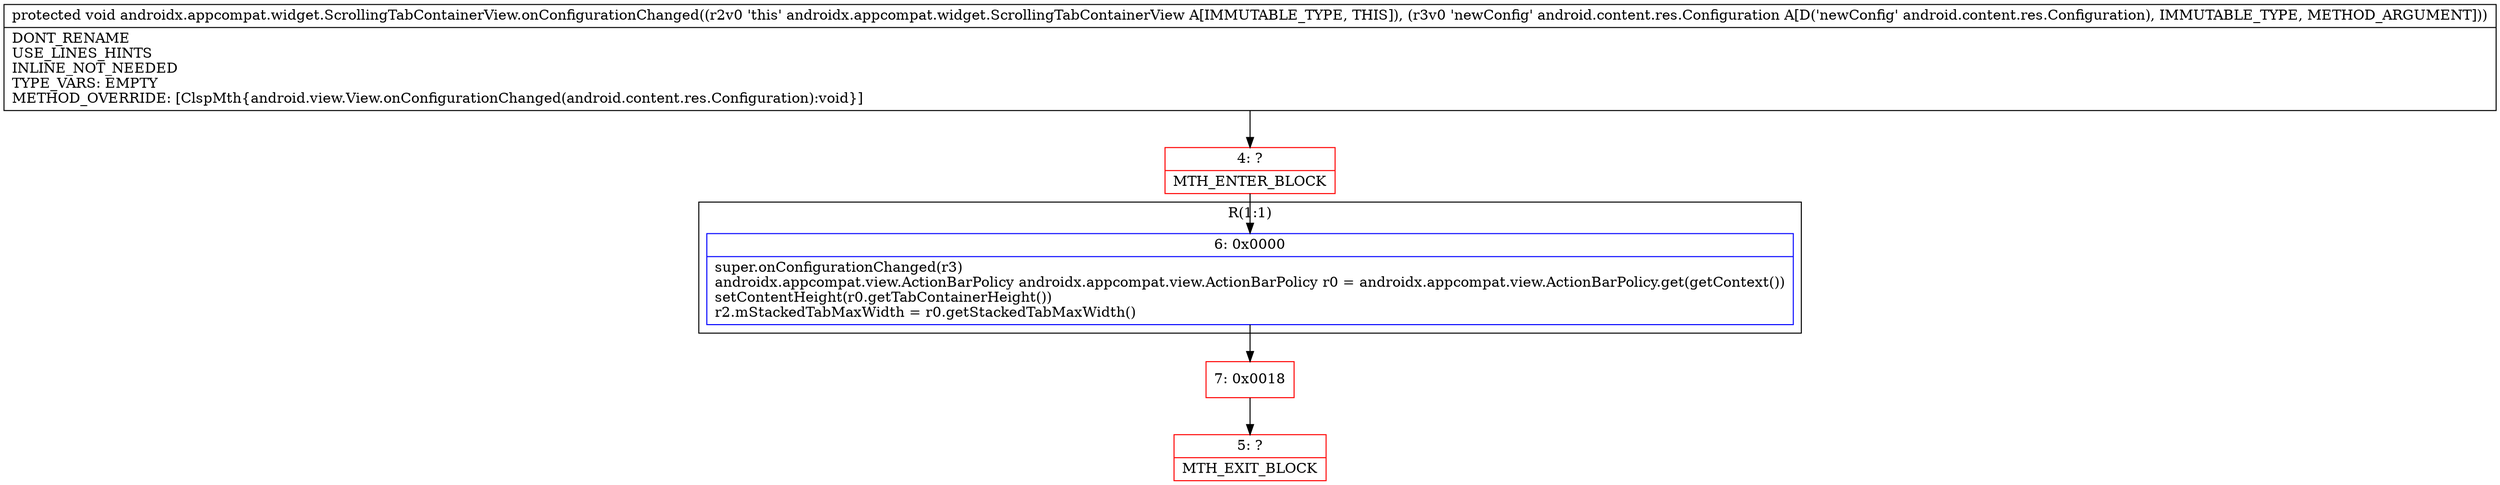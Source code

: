 digraph "CFG forandroidx.appcompat.widget.ScrollingTabContainerView.onConfigurationChanged(Landroid\/content\/res\/Configuration;)V" {
subgraph cluster_Region_709362623 {
label = "R(1:1)";
node [shape=record,color=blue];
Node_6 [shape=record,label="{6\:\ 0x0000|super.onConfigurationChanged(r3)\landroidx.appcompat.view.ActionBarPolicy androidx.appcompat.view.ActionBarPolicy r0 = androidx.appcompat.view.ActionBarPolicy.get(getContext())\lsetContentHeight(r0.getTabContainerHeight())\lr2.mStackedTabMaxWidth = r0.getStackedTabMaxWidth()\l}"];
}
Node_4 [shape=record,color=red,label="{4\:\ ?|MTH_ENTER_BLOCK\l}"];
Node_7 [shape=record,color=red,label="{7\:\ 0x0018}"];
Node_5 [shape=record,color=red,label="{5\:\ ?|MTH_EXIT_BLOCK\l}"];
MethodNode[shape=record,label="{protected void androidx.appcompat.widget.ScrollingTabContainerView.onConfigurationChanged((r2v0 'this' androidx.appcompat.widget.ScrollingTabContainerView A[IMMUTABLE_TYPE, THIS]), (r3v0 'newConfig' android.content.res.Configuration A[D('newConfig' android.content.res.Configuration), IMMUTABLE_TYPE, METHOD_ARGUMENT]))  | DONT_RENAME\lUSE_LINES_HINTS\lINLINE_NOT_NEEDED\lTYPE_VARS: EMPTY\lMETHOD_OVERRIDE: [ClspMth\{android.view.View.onConfigurationChanged(android.content.res.Configuration):void\}]\l}"];
MethodNode -> Node_4;Node_6 -> Node_7;
Node_4 -> Node_6;
Node_7 -> Node_5;
}

